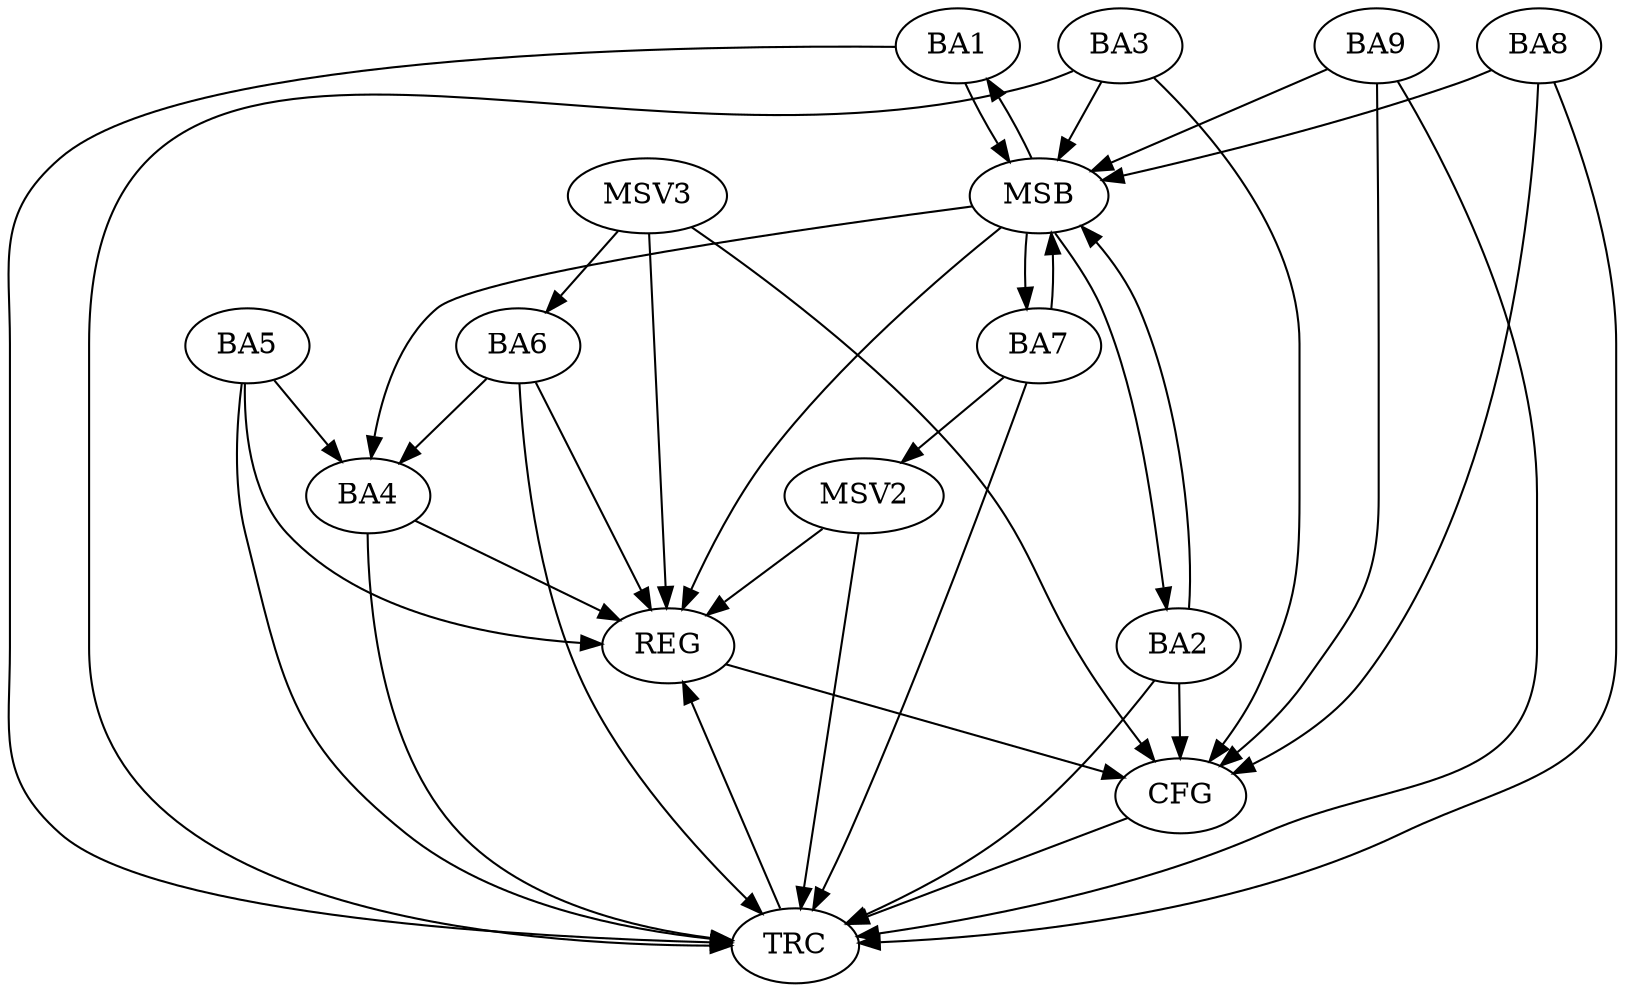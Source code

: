 strict digraph G {
  BA1 [ label="BA1" ];
  BA2 [ label="BA2" ];
  BA3 [ label="BA3" ];
  BA4 [ label="BA4" ];
  BA5 [ label="BA5" ];
  BA6 [ label="BA6" ];
  BA7 [ label="BA7" ];
  BA8 [ label="BA8" ];
  BA9 [ label="BA9" ];
  REG [ label="REG" ];
  MSB [ label="MSB" ];
  CFG [ label="CFG" ];
  TRC [ label="TRC" ];
  MSV2 [ label="MSV2" ];
  MSV3 [ label="MSV3" ];
  BA5 -> BA4;
  BA6 -> BA4;
  BA4 -> REG;
  BA5 -> REG;
  BA6 -> REG;
  BA1 -> MSB;
  MSB -> BA2;
  MSB -> REG;
  BA2 -> MSB;
  MSB -> BA1;
  BA3 -> MSB;
  BA7 -> MSB;
  MSB -> BA4;
  BA8 -> MSB;
  BA9 -> MSB;
  MSB -> BA7;
  BA3 -> CFG;
  BA8 -> CFG;
  BA2 -> CFG;
  BA9 -> CFG;
  REG -> CFG;
  BA1 -> TRC;
  BA2 -> TRC;
  BA3 -> TRC;
  BA4 -> TRC;
  BA5 -> TRC;
  BA6 -> TRC;
  BA7 -> TRC;
  BA8 -> TRC;
  BA9 -> TRC;
  CFG -> TRC;
  TRC -> REG;
  BA7 -> MSV2;
  MSV2 -> REG;
  MSV2 -> TRC;
  MSV3 -> BA6;
  MSV3 -> REG;
  MSV3 -> CFG;
}
